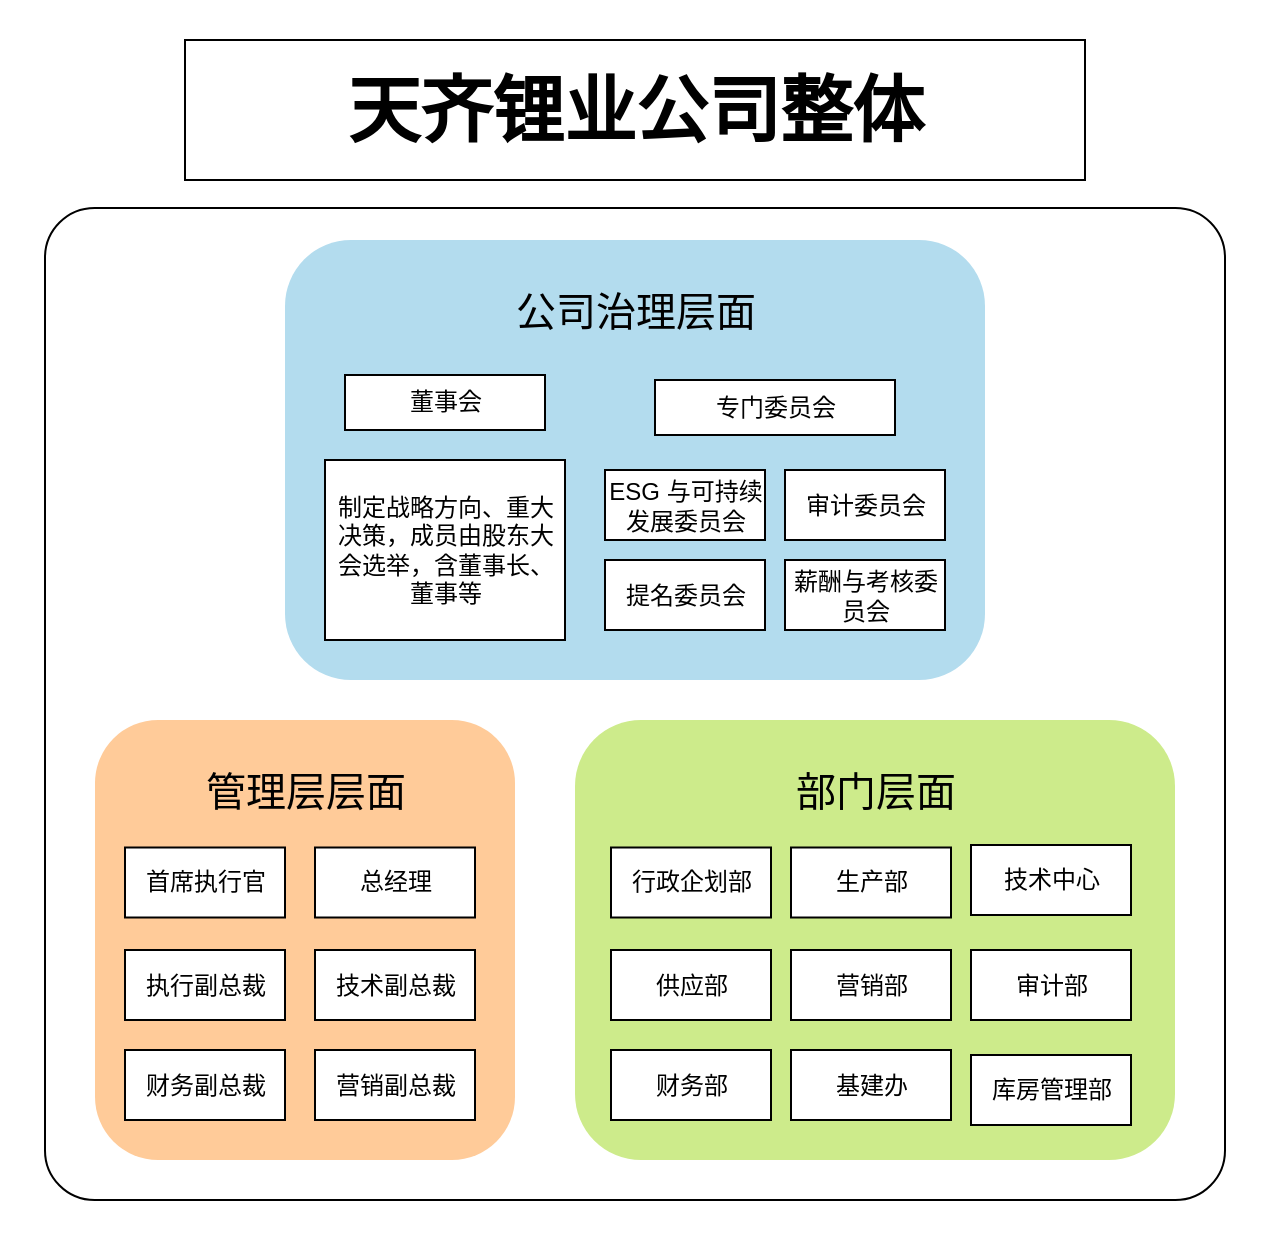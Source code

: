 <mxfile version="26.0.11">
  <diagram name="第 1 页" id="TwYUaC-a1CpHTZ6oVpY4">
    <mxGraphModel dx="1572" dy="842" grid="1" gridSize="10" guides="1" tooltips="1" connect="1" arrows="1" fold="1" page="1" pageScale="1" pageWidth="1169" pageHeight="827" math="0" shadow="0">
      <root>
        <mxCell id="0" />
        <mxCell id="1" parent="0" />
        <mxCell id="61niebQx1IRzvQKm9kXk-51" value="" style="rounded=0;whiteSpace=wrap;html=1;gradientColor=none;fillColor=none;strokeColor=none;" vertex="1" parent="1">
          <mxGeometry x="200" y="150" width="630" height="620" as="geometry" />
        </mxCell>
        <mxCell id="61niebQx1IRzvQKm9kXk-49" value="" style="rounded=1;whiteSpace=wrap;html=1;arcSize=5;gradientColor=none;" vertex="1" parent="1">
          <mxGeometry x="222.5" y="254" width="590" height="496" as="geometry" />
        </mxCell>
        <mxCell id="61niebQx1IRzvQKm9kXk-47" value="" style="rounded=1;whiteSpace=wrap;html=1;fillColor=light-dark(#cdeb8b, #ededed);strokeColor=none;" vertex="1" parent="1">
          <mxGeometry x="487.5" y="510" width="300" height="220" as="geometry" />
        </mxCell>
        <mxCell id="61niebQx1IRzvQKm9kXk-46" value="" style="rounded=1;whiteSpace=wrap;html=1;fillColor=light-dark(#ffcb99, #ededed);strokeColor=none;" vertex="1" parent="1">
          <mxGeometry x="247.5" y="510" width="210" height="220" as="geometry" />
        </mxCell>
        <mxCell id="61niebQx1IRzvQKm9kXk-44" value="" style="rounded=1;whiteSpace=wrap;html=1;fillColor=light-dark(#b3dcee, #271d00);gradientColor=none;strokeColor=none;" vertex="1" parent="1">
          <mxGeometry x="342.5" y="270" width="350" height="220" as="geometry" />
        </mxCell>
        <mxCell id="61niebQx1IRzvQKm9kXk-1" value="&lt;font style=&quot;font-size: 36px;&quot;&gt;&lt;b style=&quot;&quot;&gt;天齐锂业公司整体&lt;/b&gt;&lt;/font&gt;" style="rounded=0;whiteSpace=wrap;html=1;" vertex="1" parent="1">
          <mxGeometry x="292.5" y="170" width="450" height="70" as="geometry" />
        </mxCell>
        <mxCell id="61niebQx1IRzvQKm9kXk-11" value="董事会" style="rounded=0;whiteSpace=wrap;html=1;" vertex="1" parent="1">
          <mxGeometry x="372.5" y="337.5" width="100" height="27.5" as="geometry" />
        </mxCell>
        <mxCell id="61niebQx1IRzvQKm9kXk-12" value="制定战略方向、重大决策，成员由股东大会选举，含董事长、董事等" style="rounded=0;whiteSpace=wrap;html=1;" vertex="1" parent="1">
          <mxGeometry x="362.5" y="380" width="120" height="90" as="geometry" />
        </mxCell>
        <mxCell id="61niebQx1IRzvQKm9kXk-13" value="专门委员会" style="rounded=0;whiteSpace=wrap;html=1;" vertex="1" parent="1">
          <mxGeometry x="527.5" y="340" width="120" height="27.5" as="geometry" />
        </mxCell>
        <mxCell id="61niebQx1IRzvQKm9kXk-16" value="ESG 与可持续发展委员会" style="rounded=0;whiteSpace=wrap;html=1;" vertex="1" parent="1">
          <mxGeometry x="502.5" y="385" width="80" height="35" as="geometry" />
        </mxCell>
        <mxCell id="61niebQx1IRzvQKm9kXk-17" value="审计委员会" style="rounded=0;whiteSpace=wrap;html=1;" vertex="1" parent="1">
          <mxGeometry x="592.5" y="385" width="80" height="35" as="geometry" />
        </mxCell>
        <mxCell id="61niebQx1IRzvQKm9kXk-18" value="提名委员会" style="rounded=0;whiteSpace=wrap;html=1;" vertex="1" parent="1">
          <mxGeometry x="502.5" y="430" width="80" height="35" as="geometry" />
        </mxCell>
        <mxCell id="61niebQx1IRzvQKm9kXk-19" value="薪酬与考核委员会" style="rounded=0;whiteSpace=wrap;html=1;" vertex="1" parent="1">
          <mxGeometry x="592.5" y="430" width="80" height="35" as="geometry" />
        </mxCell>
        <mxCell id="61niebQx1IRzvQKm9kXk-25" value="首席执行官" style="rounded=0;whiteSpace=wrap;html=1;" vertex="1" parent="1">
          <mxGeometry x="262.5" y="573.75" width="80" height="35" as="geometry" />
        </mxCell>
        <mxCell id="61niebQx1IRzvQKm9kXk-26" value="执行副总裁" style="rounded=0;whiteSpace=wrap;html=1;" vertex="1" parent="1">
          <mxGeometry x="262.5" y="625" width="80" height="35" as="geometry" />
        </mxCell>
        <mxCell id="61niebQx1IRzvQKm9kXk-27" value="财务副总裁" style="rounded=0;whiteSpace=wrap;html=1;" vertex="1" parent="1">
          <mxGeometry x="262.5" y="675" width="80" height="35" as="geometry" />
        </mxCell>
        <mxCell id="61niebQx1IRzvQKm9kXk-28" value="营销副总裁" style="rounded=0;whiteSpace=wrap;html=1;" vertex="1" parent="1">
          <mxGeometry x="357.5" y="675" width="80" height="35" as="geometry" />
        </mxCell>
        <mxCell id="61niebQx1IRzvQKm9kXk-29" value="总经理" style="rounded=0;whiteSpace=wrap;html=1;" vertex="1" parent="1">
          <mxGeometry x="357.5" y="573.75" width="80" height="35" as="geometry" />
        </mxCell>
        <mxCell id="61niebQx1IRzvQKm9kXk-30" value="技术副总裁" style="rounded=0;whiteSpace=wrap;html=1;" vertex="1" parent="1">
          <mxGeometry x="357.5" y="625" width="80" height="35" as="geometry" />
        </mxCell>
        <mxCell id="61niebQx1IRzvQKm9kXk-31" value="行政企划部" style="rounded=0;whiteSpace=wrap;html=1;" vertex="1" parent="1">
          <mxGeometry x="505.5" y="573.75" width="80" height="35" as="geometry" />
        </mxCell>
        <mxCell id="61niebQx1IRzvQKm9kXk-32" value="生产部" style="rounded=0;whiteSpace=wrap;html=1;" vertex="1" parent="1">
          <mxGeometry x="595.5" y="573.75" width="80" height="35" as="geometry" />
        </mxCell>
        <mxCell id="61niebQx1IRzvQKm9kXk-33" value="营销部" style="rounded=0;whiteSpace=wrap;html=1;" vertex="1" parent="1">
          <mxGeometry x="595.5" y="625" width="80" height="35" as="geometry" />
        </mxCell>
        <mxCell id="61niebQx1IRzvQKm9kXk-34" value="供应部" style="rounded=0;whiteSpace=wrap;html=1;" vertex="1" parent="1">
          <mxGeometry x="505.5" y="625" width="80" height="35" as="geometry" />
        </mxCell>
        <mxCell id="61niebQx1IRzvQKm9kXk-35" value="财务部" style="rounded=0;whiteSpace=wrap;html=1;" vertex="1" parent="1">
          <mxGeometry x="505.5" y="675" width="80" height="35" as="geometry" />
        </mxCell>
        <mxCell id="61niebQx1IRzvQKm9kXk-36" value="技术中心" style="rounded=0;whiteSpace=wrap;html=1;" vertex="1" parent="1">
          <mxGeometry x="685.5" y="572.5" width="80" height="35" as="geometry" />
        </mxCell>
        <mxCell id="61niebQx1IRzvQKm9kXk-37" value="基建办" style="rounded=0;whiteSpace=wrap;html=1;" vertex="1" parent="1">
          <mxGeometry x="595.5" y="675" width="80" height="35" as="geometry" />
        </mxCell>
        <mxCell id="61niebQx1IRzvQKm9kXk-38" value="库房管理部" style="rounded=0;whiteSpace=wrap;html=1;" vertex="1" parent="1">
          <mxGeometry x="685.5" y="677.5" width="80" height="35" as="geometry" />
        </mxCell>
        <mxCell id="61niebQx1IRzvQKm9kXk-39" value="审计部" style="rounded=0;whiteSpace=wrap;html=1;" vertex="1" parent="1">
          <mxGeometry x="685.5" y="625" width="80" height="35" as="geometry" />
        </mxCell>
        <mxCell id="61niebQx1IRzvQKm9kXk-41" value="&lt;font style=&quot;font-size: 20px;&quot;&gt;公司治理层面&lt;/font&gt;" style="text;html=1;align=center;verticalAlign=middle;whiteSpace=wrap;rounded=0;" vertex="1" parent="1">
          <mxGeometry x="447.5" y="290" width="140" height="30" as="geometry" />
        </mxCell>
        <mxCell id="61niebQx1IRzvQKm9kXk-42" value="&lt;span style=&quot;font-size: 20px;&quot;&gt;管理层层面&lt;/span&gt;" style="text;html=1;align=center;verticalAlign=middle;whiteSpace=wrap;rounded=0;" vertex="1" parent="1">
          <mxGeometry x="287.5" y="530" width="130" height="30" as="geometry" />
        </mxCell>
        <mxCell id="61niebQx1IRzvQKm9kXk-43" value="&lt;span style=&quot;font-size: 20px;&quot;&gt;部门层面&lt;/span&gt;" style="text;html=1;align=center;verticalAlign=middle;whiteSpace=wrap;rounded=0;" vertex="1" parent="1">
          <mxGeometry x="582.5" y="530" width="110" height="30" as="geometry" />
        </mxCell>
      </root>
    </mxGraphModel>
  </diagram>
</mxfile>
